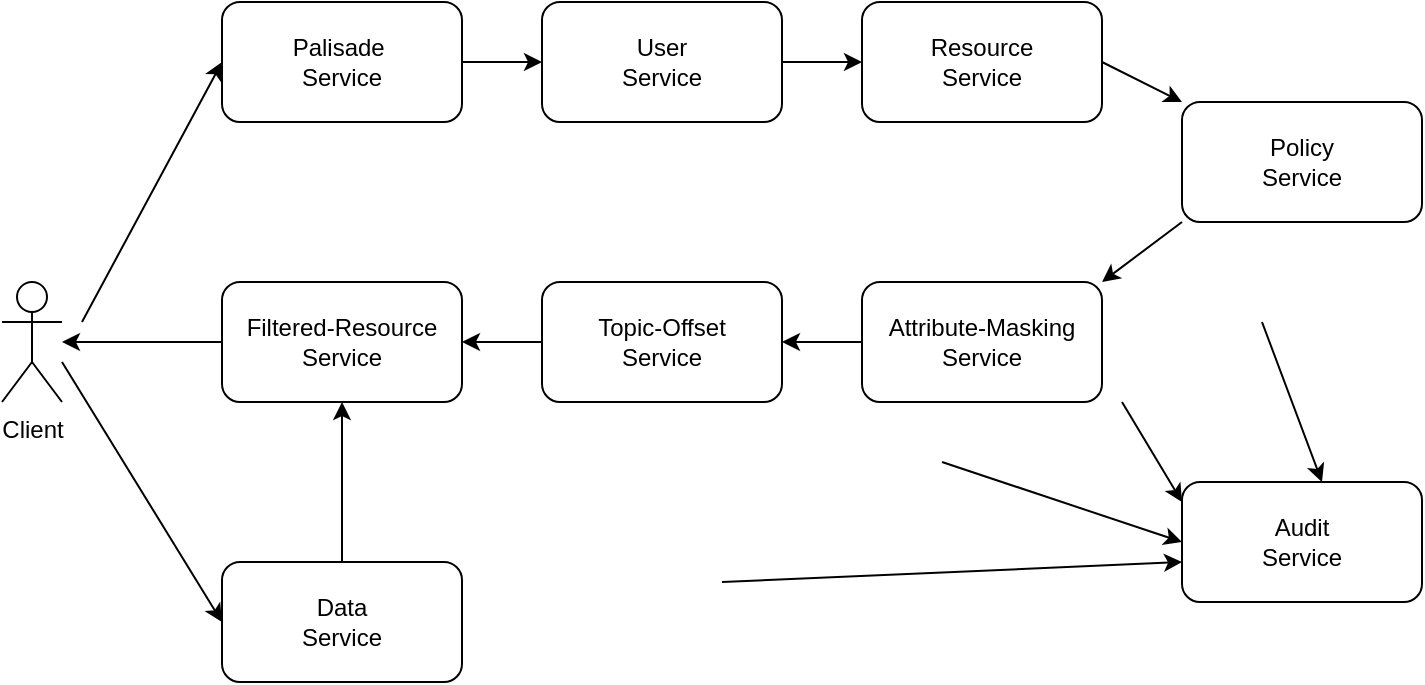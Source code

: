 <mxfile version="14.6.13" type="device"><diagram id="K2DqNs0AzOiKwqhFZqn-" name="Page-1"><mxGraphModel dx="946" dy="515" grid="1" gridSize="10" guides="1" tooltips="1" connect="1" arrows="1" fold="1" page="1" pageScale="1" pageWidth="827" pageHeight="1169" math="0" shadow="0"><root><mxCell id="0"/><mxCell id="1" parent="0"/><mxCell id="4KjDwE-u5lRQgsTlzhHM-1" value="Client" style="shape=umlActor;verticalLabelPosition=bottom;verticalAlign=top;html=1;outlineConnect=0;" parent="1" vertex="1"><mxGeometry x="50" y="300" width="30" height="60" as="geometry"/></mxCell><mxCell id="4KjDwE-u5lRQgsTlzhHM-2" value="Palisade&amp;nbsp;&lt;br&gt;Service" style="rounded=1;whiteSpace=wrap;html=1;" parent="1" vertex="1"><mxGeometry x="160" y="160" width="120" height="60" as="geometry"/></mxCell><mxCell id="4KjDwE-u5lRQgsTlzhHM-3" value="User&lt;br&gt;Service" style="rounded=1;whiteSpace=wrap;html=1;" parent="1" vertex="1"><mxGeometry x="320" y="160" width="120" height="60" as="geometry"/></mxCell><mxCell id="4KjDwE-u5lRQgsTlzhHM-4" value="Resource&lt;br&gt;Service" style="rounded=1;whiteSpace=wrap;html=1;" parent="1" vertex="1"><mxGeometry x="480" y="160" width="120" height="60" as="geometry"/></mxCell><mxCell id="4KjDwE-u5lRQgsTlzhHM-5" value="Policy&lt;br&gt;Service" style="rounded=1;whiteSpace=wrap;html=1;" parent="1" vertex="1"><mxGeometry x="640" y="210" width="120" height="60" as="geometry"/></mxCell><mxCell id="4KjDwE-u5lRQgsTlzhHM-6" value="Attribute-Masking&lt;br&gt;Service" style="rounded=1;whiteSpace=wrap;html=1;" parent="1" vertex="1"><mxGeometry x="480" y="300" width="120" height="60" as="geometry"/></mxCell><mxCell id="4KjDwE-u5lRQgsTlzhHM-7" value="Filtered-Resource&lt;br&gt;Service" style="rounded=1;whiteSpace=wrap;html=1;" parent="1" vertex="1"><mxGeometry x="160" y="300" width="120" height="60" as="geometry"/></mxCell><mxCell id="4KjDwE-u5lRQgsTlzhHM-8" value="Topic-Offset&lt;br&gt;Service" style="rounded=1;whiteSpace=wrap;html=1;" parent="1" vertex="1"><mxGeometry x="320" y="300" width="120" height="60" as="geometry"/></mxCell><mxCell id="4KjDwE-u5lRQgsTlzhHM-9" value="" style="endArrow=classic;html=1;entryX=0;entryY=0.5;entryDx=0;entryDy=0;" parent="1" target="4KjDwE-u5lRQgsTlzhHM-2" edge="1"><mxGeometry width="50" height="50" relative="1" as="geometry"><mxPoint x="90" y="320" as="sourcePoint"/><mxPoint x="150" y="150" as="targetPoint"/></mxGeometry></mxCell><mxCell id="tTpZeJfRO08eOyEqsht3-3" value="Data&lt;br&gt;Service" style="rounded=1;whiteSpace=wrap;html=1;" parent="1" vertex="1"><mxGeometry x="160" y="440" width="120" height="60" as="geometry"/></mxCell><mxCell id="tTpZeJfRO08eOyEqsht3-9" value="" style="endArrow=classic;html=1;entryX=0;entryY=0.5;entryDx=0;entryDy=0;" parent="1" target="4KjDwE-u5lRQgsTlzhHM-3" edge="1"><mxGeometry width="50" height="50" relative="1" as="geometry"><mxPoint x="280" y="190" as="sourcePoint"/><mxPoint x="320" y="140" as="targetPoint"/></mxGeometry></mxCell><mxCell id="tTpZeJfRO08eOyEqsht3-10" value="" style="endArrow=classic;html=1;entryX=1;entryY=0.5;entryDx=0;entryDy=0;" parent="1" target="4KjDwE-u5lRQgsTlzhHM-7" edge="1"><mxGeometry width="50" height="50" relative="1" as="geometry"><mxPoint x="320" y="330" as="sourcePoint"/><mxPoint x="390" y="250" as="targetPoint"/></mxGeometry></mxCell><mxCell id="tTpZeJfRO08eOyEqsht3-11" value="" style="endArrow=classic;html=1;entryX=0;entryY=0.5;entryDx=0;entryDy=0;" parent="1" target="4KjDwE-u5lRQgsTlzhHM-4" edge="1"><mxGeometry width="50" height="50" relative="1" as="geometry"><mxPoint x="440" y="190" as="sourcePoint"/><mxPoint x="510" y="110" as="targetPoint"/></mxGeometry></mxCell><mxCell id="tTpZeJfRO08eOyEqsht3-12" value="" style="endArrow=classic;html=1;" parent="1" target="4KjDwE-u5lRQgsTlzhHM-5" edge="1"><mxGeometry width="50" height="50" relative="1" as="geometry"><mxPoint x="600" y="190" as="sourcePoint"/><mxPoint x="670" y="110" as="targetPoint"/></mxGeometry></mxCell><mxCell id="tTpZeJfRO08eOyEqsht3-13" value="" style="endArrow=classic;html=1;entryX=1;entryY=0;entryDx=0;entryDy=0;" parent="1" target="4KjDwE-u5lRQgsTlzhHM-6" edge="1"><mxGeometry width="50" height="50" relative="1" as="geometry"><mxPoint x="640" y="270" as="sourcePoint"/><mxPoint x="710" y="190" as="targetPoint"/></mxGeometry></mxCell><mxCell id="tTpZeJfRO08eOyEqsht3-14" value="" style="endArrow=classic;html=1;entryX=1;entryY=0.5;entryDx=0;entryDy=0;" parent="1" target="4KjDwE-u5lRQgsTlzhHM-8" edge="1"><mxGeometry width="50" height="50" relative="1" as="geometry"><mxPoint x="480" y="330" as="sourcePoint"/><mxPoint x="550" y="250" as="targetPoint"/></mxGeometry></mxCell><mxCell id="tTpZeJfRO08eOyEqsht3-19" value="" style="endArrow=classic;html=1;" parent="1" target="4KjDwE-u5lRQgsTlzhHM-1" edge="1"><mxGeometry width="50" height="50" relative="1" as="geometry"><mxPoint x="160" y="330" as="sourcePoint"/><mxPoint x="230" y="200" as="targetPoint"/></mxGeometry></mxCell><mxCell id="tTpZeJfRO08eOyEqsht3-20" value="" style="endArrow=classic;html=1;entryX=0;entryY=0.5;entryDx=0;entryDy=0;" parent="1" target="tTpZeJfRO08eOyEqsht3-3" edge="1"><mxGeometry width="50" height="50" relative="1" as="geometry"><mxPoint x="80" y="340" as="sourcePoint"/><mxPoint x="180" y="420" as="targetPoint"/></mxGeometry></mxCell><mxCell id="tTpZeJfRO08eOyEqsht3-21" value="" style="endArrow=classic;html=1;entryX=0.5;entryY=1;entryDx=0;entryDy=0;" parent="1" target="4KjDwE-u5lRQgsTlzhHM-7" edge="1"><mxGeometry width="50" height="50" relative="1" as="geometry"><mxPoint x="220" y="440" as="sourcePoint"/><mxPoint x="290" y="310" as="targetPoint"/></mxGeometry></mxCell><mxCell id="tTpZeJfRO08eOyEqsht3-22" value="Audit&lt;br&gt;Service" style="rounded=1;whiteSpace=wrap;html=1;" parent="1" vertex="1"><mxGeometry x="640" y="400" width="120" height="60" as="geometry"/></mxCell><mxCell id="tTpZeJfRO08eOyEqsht3-23" value="" style="endArrow=classic;html=1;entryX=0;entryY=0.5;entryDx=0;entryDy=0;" parent="1" edge="1"><mxGeometry width="50" height="50" relative="1" as="geometry"><mxPoint x="410" y="450" as="sourcePoint"/><mxPoint x="640" y="440" as="targetPoint"/></mxGeometry></mxCell><mxCell id="tTpZeJfRO08eOyEqsht3-24" value="" style="endArrow=classic;html=1;entryX=0;entryY=0.5;entryDx=0;entryDy=0;" parent="1" edge="1"><mxGeometry width="50" height="50" relative="1" as="geometry"><mxPoint x="520" y="390" as="sourcePoint"/><mxPoint x="640" y="430" as="targetPoint"/></mxGeometry></mxCell><mxCell id="tTpZeJfRO08eOyEqsht3-25" value="" style="endArrow=classic;html=1;entryX=0;entryY=0.5;entryDx=0;entryDy=0;" parent="1" edge="1"><mxGeometry width="50" height="50" relative="1" as="geometry"><mxPoint x="610" y="360" as="sourcePoint"/><mxPoint x="640" y="410" as="targetPoint"/></mxGeometry></mxCell><mxCell id="tTpZeJfRO08eOyEqsht3-26" value="" style="endArrow=classic;html=1;entryX=0;entryY=0.5;entryDx=0;entryDy=0;" parent="1" edge="1"><mxGeometry width="50" height="50" relative="1" as="geometry"><mxPoint x="680" y="320" as="sourcePoint"/><mxPoint x="710" y="400" as="targetPoint"/></mxGeometry></mxCell></root></mxGraphModel></diagram></mxfile>